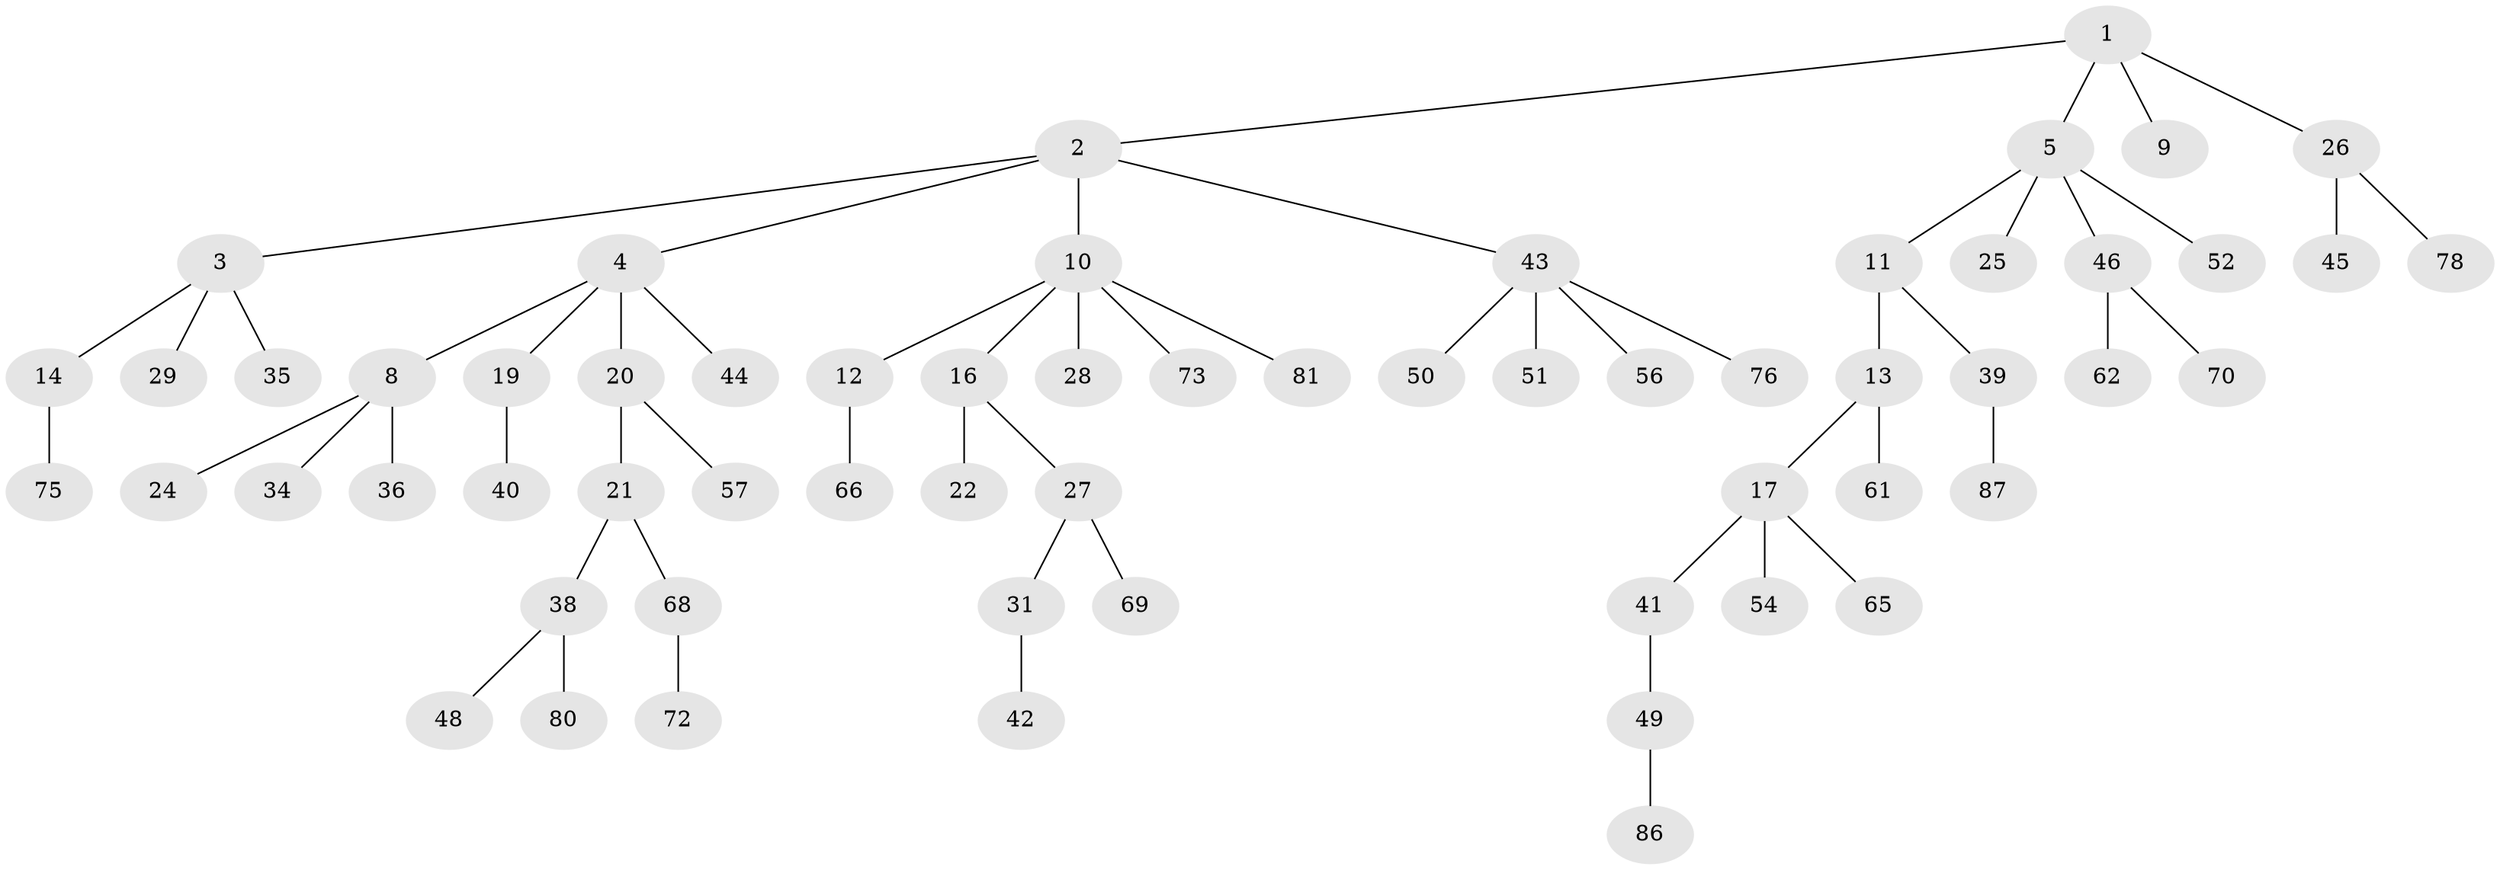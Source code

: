 // original degree distribution, {4: 0.045454545454545456, 5: 0.056818181818181816, 3: 0.1590909090909091, 2: 0.29545454545454547, 1: 0.4431818181818182}
// Generated by graph-tools (version 1.1) at 2025/11/02/27/25 16:11:28]
// undirected, 61 vertices, 60 edges
graph export_dot {
graph [start="1"]
  node [color=gray90,style=filled];
  1;
  2 [super="+33"];
  3 [super="+7"];
  4 [super="+6"];
  5;
  8 [super="+18"];
  9;
  10 [super="+15"];
  11;
  12 [super="+53"];
  13 [super="+37"];
  14 [super="+47"];
  16 [super="+23"];
  17 [super="+30"];
  19;
  20;
  21 [super="+32"];
  22;
  24;
  25 [super="+58"];
  26;
  27 [super="+67"];
  28;
  29;
  31;
  34;
  35 [super="+59"];
  36;
  38 [super="+64"];
  39;
  40;
  41;
  42 [super="+77"];
  43 [super="+71"];
  44 [super="+82"];
  45;
  46 [super="+60"];
  48 [super="+63"];
  49 [super="+55"];
  50;
  51;
  52;
  54;
  56;
  57;
  61;
  62;
  65 [super="+74"];
  66 [super="+83"];
  68 [super="+79"];
  69;
  70 [super="+85"];
  72;
  73;
  75;
  76;
  78;
  80 [super="+84"];
  81;
  86;
  87 [super="+88"];
  1 -- 2;
  1 -- 5;
  1 -- 9;
  1 -- 26;
  2 -- 3;
  2 -- 4;
  2 -- 10;
  2 -- 43;
  3 -- 29;
  3 -- 35;
  3 -- 14;
  4 -- 8;
  4 -- 19;
  4 -- 44;
  4 -- 20;
  5 -- 11;
  5 -- 25;
  5 -- 46;
  5 -- 52;
  8 -- 24;
  8 -- 36;
  8 -- 34;
  10 -- 12;
  10 -- 28;
  10 -- 73;
  10 -- 16;
  10 -- 81;
  11 -- 13;
  11 -- 39;
  12 -- 66;
  13 -- 17;
  13 -- 61;
  14 -- 75;
  16 -- 22;
  16 -- 27;
  17 -- 65;
  17 -- 54;
  17 -- 41;
  19 -- 40;
  20 -- 21;
  20 -- 57;
  21 -- 68;
  21 -- 38;
  26 -- 45;
  26 -- 78;
  27 -- 31;
  27 -- 69;
  31 -- 42;
  38 -- 48;
  38 -- 80;
  39 -- 87;
  41 -- 49;
  43 -- 50;
  43 -- 51;
  43 -- 56;
  43 -- 76;
  46 -- 62;
  46 -- 70;
  49 -- 86;
  68 -- 72;
}
